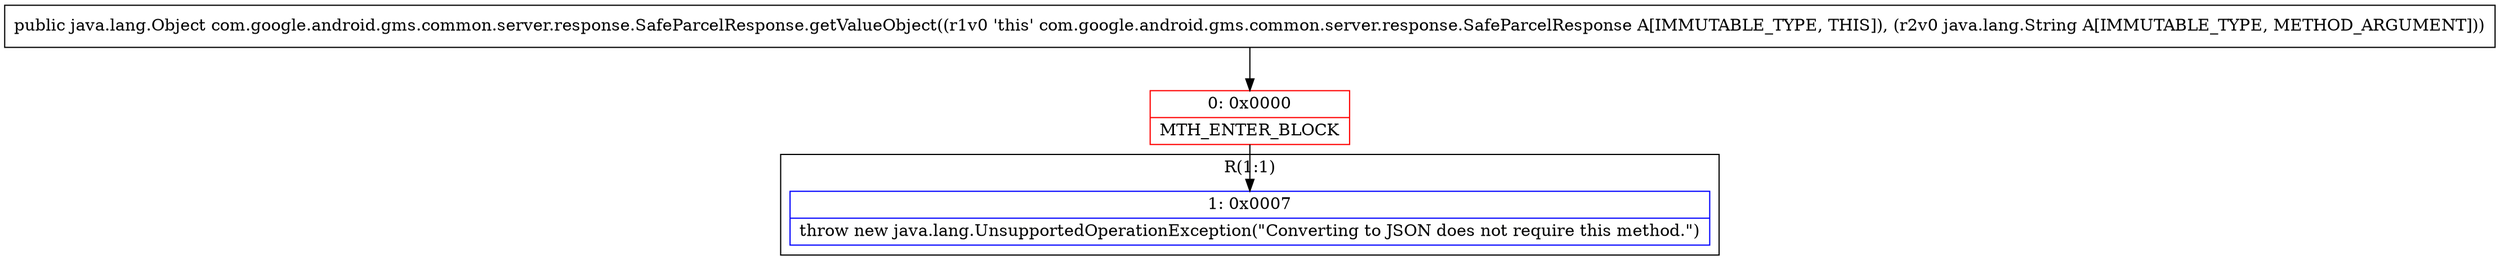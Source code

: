digraph "CFG forcom.google.android.gms.common.server.response.SafeParcelResponse.getValueObject(Ljava\/lang\/String;)Ljava\/lang\/Object;" {
subgraph cluster_Region_1323925815 {
label = "R(1:1)";
node [shape=record,color=blue];
Node_1 [shape=record,label="{1\:\ 0x0007|throw new java.lang.UnsupportedOperationException(\"Converting to JSON does not require this method.\")\l}"];
}
Node_0 [shape=record,color=red,label="{0\:\ 0x0000|MTH_ENTER_BLOCK\l}"];
MethodNode[shape=record,label="{public java.lang.Object com.google.android.gms.common.server.response.SafeParcelResponse.getValueObject((r1v0 'this' com.google.android.gms.common.server.response.SafeParcelResponse A[IMMUTABLE_TYPE, THIS]), (r2v0 java.lang.String A[IMMUTABLE_TYPE, METHOD_ARGUMENT])) }"];
MethodNode -> Node_0;
Node_0 -> Node_1;
}

